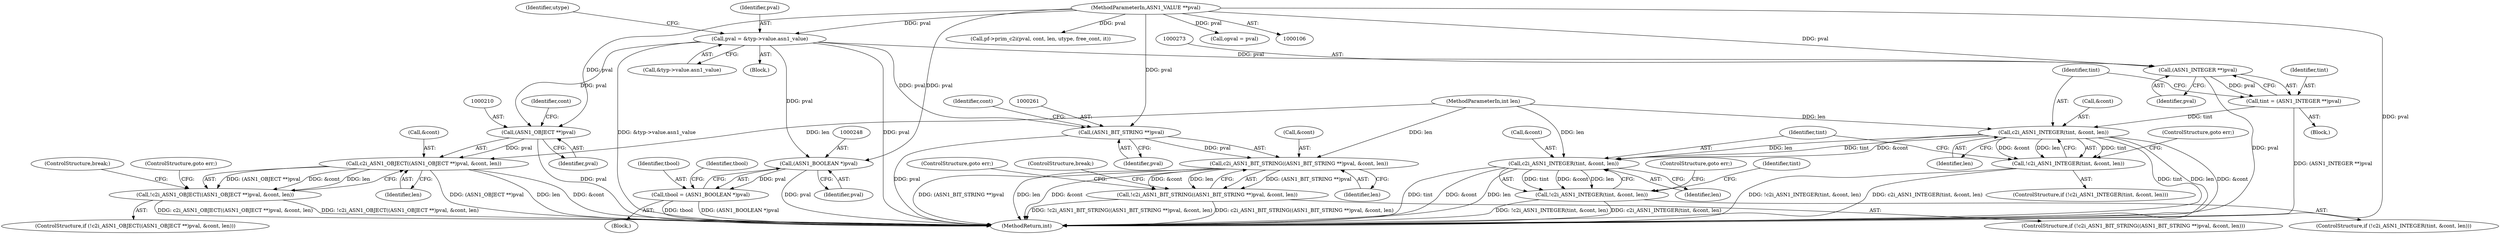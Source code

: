 digraph "0_openssl_f5da52e308a6aeea6d5f3df98c4da295d7e9cc27_0@pointer" {
"1000194" [label="(Call,pval = &typ->value.asn1_value)"];
"1000107" [label="(MethodParameterIn,ASN1_VALUE **pval)"];
"1000209" [label="(Call,(ASN1_OBJECT **)pval)"];
"1000208" [label="(Call,c2i_ASN1_OBJECT((ASN1_OBJECT **)pval, &cont, len))"];
"1000207" [label="(Call,!c2i_ASN1_OBJECT((ASN1_OBJECT **)pval, &cont, len))"];
"1000247" [label="(Call,(ASN1_BOOLEAN *)pval)"];
"1000245" [label="(Call,tbool = (ASN1_BOOLEAN *)pval)"];
"1000260" [label="(Call,(ASN1_BIT_STRING **)pval)"];
"1000259" [label="(Call,c2i_ASN1_BIT_STRING((ASN1_BIT_STRING **)pval, &cont, len))"];
"1000258" [label="(Call,!c2i_ASN1_BIT_STRING((ASN1_BIT_STRING **)pval, &cont, len))"];
"1000272" [label="(Call,(ASN1_INTEGER **)pval)"];
"1000270" [label="(Call,tint = (ASN1_INTEGER **)pval)"];
"1000277" [label="(Call,c2i_ASN1_INTEGER(tint, &cont, len))"];
"1000276" [label="(Call,!c2i_ASN1_INTEGER(tint, &cont, len))"];
"1000285" [label="(Call,c2i_ASN1_INTEGER(tint, &cont, len))"];
"1000284" [label="(Call,!c2i_ASN1_INTEGER(tint, &cont, len))"];
"1000212" [label="(Call,&cont)"];
"1000249" [label="(Identifier,pval)"];
"1000141" [label="(Call,pf->prim_c2i(pval, cont, len, utype, free_cont, it))"];
"1000215" [label="(ControlStructure,goto err;)"];
"1000203" [label="(Identifier,utype)"];
"1000191" [label="(Call,opval = pval)"];
"1000294" [label="(Identifier,tint)"];
"1000263" [label="(Call,&cont)"];
"1000281" [label="(Identifier,len)"];
"1000208" [label="(Call,c2i_ASN1_OBJECT((ASN1_OBJECT **)pval, &cont, len))"];
"1000194" [label="(Call,pval = &typ->value.asn1_value)"];
"1000276" [label="(Call,!c2i_ASN1_INTEGER(tint, &cont, len))"];
"1000271" [label="(Identifier,tint)"];
"1000195" [label="(Identifier,pval)"];
"1000464" [label="(MethodReturn,int)"];
"1000260" [label="(Call,(ASN1_BIT_STRING **)pval)"];
"1000270" [label="(Call,tint = (ASN1_INTEGER **)pval)"];
"1000277" [label="(Call,c2i_ASN1_INTEGER(tint, &cont, len))"];
"1000196" [label="(Call,&typ->value.asn1_value)"];
"1000282" [label="(ControlStructure,goto err;)"];
"1000272" [label="(Call,(ASN1_INTEGER **)pval)"];
"1000216" [label="(ControlStructure,break;)"];
"1000274" [label="(Identifier,pval)"];
"1000207" [label="(Call,!c2i_ASN1_OBJECT((ASN1_OBJECT **)pval, &cont, len))"];
"1000154" [label="(Block,)"];
"1000246" [label="(Identifier,tbool)"];
"1000265" [label="(Identifier,len)"];
"1000257" [label="(ControlStructure,if (!c2i_ASN1_BIT_STRING((ASN1_BIT_STRING **)pval, &cont, len)))"];
"1000264" [label="(Identifier,cont)"];
"1000275" [label="(ControlStructure,if (!c2i_ASN1_INTEGER(tint, &cont, len)))"];
"1000262" [label="(Identifier,pval)"];
"1000266" [label="(ControlStructure,goto err;)"];
"1000278" [label="(Identifier,tint)"];
"1000279" [label="(Call,&cont)"];
"1000287" [label="(Call,&cont)"];
"1000109" [label="(MethodParameterIn,int len)"];
"1000258" [label="(Call,!c2i_ASN1_BIT_STRING((ASN1_BIT_STRING **)pval, &cont, len))"];
"1000289" [label="(Identifier,len)"];
"1000252" [label="(Identifier,tbool)"];
"1000211" [label="(Identifier,pval)"];
"1000286" [label="(Identifier,tint)"];
"1000283" [label="(ControlStructure,if (!c2i_ASN1_INTEGER(tint, &cont, len)))"];
"1000245" [label="(Call,tbool = (ASN1_BOOLEAN *)pval)"];
"1000259" [label="(Call,c2i_ASN1_BIT_STRING((ASN1_BIT_STRING **)pval, &cont, len))"];
"1000290" [label="(ControlStructure,goto err;)"];
"1000107" [label="(MethodParameterIn,ASN1_VALUE **pval)"];
"1000213" [label="(Identifier,cont)"];
"1000214" [label="(Identifier,len)"];
"1000209" [label="(Call,(ASN1_OBJECT **)pval)"];
"1000284" [label="(Call,!c2i_ASN1_INTEGER(tint, &cont, len))"];
"1000267" [label="(ControlStructure,break;)"];
"1000204" [label="(Block,)"];
"1000247" [label="(Call,(ASN1_BOOLEAN *)pval)"];
"1000285" [label="(Call,c2i_ASN1_INTEGER(tint, &cont, len))"];
"1000243" [label="(Block,)"];
"1000206" [label="(ControlStructure,if (!c2i_ASN1_OBJECT((ASN1_OBJECT **)pval, &cont, len)))"];
"1000194" -> "1000154"  [label="AST: "];
"1000194" -> "1000196"  [label="CFG: "];
"1000195" -> "1000194"  [label="AST: "];
"1000196" -> "1000194"  [label="AST: "];
"1000203" -> "1000194"  [label="CFG: "];
"1000194" -> "1000464"  [label="DDG: pval"];
"1000194" -> "1000464"  [label="DDG: &typ->value.asn1_value"];
"1000107" -> "1000194"  [label="DDG: pval"];
"1000194" -> "1000209"  [label="DDG: pval"];
"1000194" -> "1000247"  [label="DDG: pval"];
"1000194" -> "1000260"  [label="DDG: pval"];
"1000194" -> "1000272"  [label="DDG: pval"];
"1000107" -> "1000106"  [label="AST: "];
"1000107" -> "1000464"  [label="DDG: pval"];
"1000107" -> "1000141"  [label="DDG: pval"];
"1000107" -> "1000191"  [label="DDG: pval"];
"1000107" -> "1000209"  [label="DDG: pval"];
"1000107" -> "1000247"  [label="DDG: pval"];
"1000107" -> "1000260"  [label="DDG: pval"];
"1000107" -> "1000272"  [label="DDG: pval"];
"1000209" -> "1000208"  [label="AST: "];
"1000209" -> "1000211"  [label="CFG: "];
"1000210" -> "1000209"  [label="AST: "];
"1000211" -> "1000209"  [label="AST: "];
"1000213" -> "1000209"  [label="CFG: "];
"1000209" -> "1000464"  [label="DDG: pval"];
"1000209" -> "1000208"  [label="DDG: pval"];
"1000208" -> "1000207"  [label="AST: "];
"1000208" -> "1000214"  [label="CFG: "];
"1000212" -> "1000208"  [label="AST: "];
"1000214" -> "1000208"  [label="AST: "];
"1000207" -> "1000208"  [label="CFG: "];
"1000208" -> "1000464"  [label="DDG: (ASN1_OBJECT **)pval"];
"1000208" -> "1000464"  [label="DDG: len"];
"1000208" -> "1000464"  [label="DDG: &cont"];
"1000208" -> "1000207"  [label="DDG: (ASN1_OBJECT **)pval"];
"1000208" -> "1000207"  [label="DDG: &cont"];
"1000208" -> "1000207"  [label="DDG: len"];
"1000109" -> "1000208"  [label="DDG: len"];
"1000207" -> "1000206"  [label="AST: "];
"1000215" -> "1000207"  [label="CFG: "];
"1000216" -> "1000207"  [label="CFG: "];
"1000207" -> "1000464"  [label="DDG: c2i_ASN1_OBJECT((ASN1_OBJECT **)pval, &cont, len)"];
"1000207" -> "1000464"  [label="DDG: !c2i_ASN1_OBJECT((ASN1_OBJECT **)pval, &cont, len)"];
"1000247" -> "1000245"  [label="AST: "];
"1000247" -> "1000249"  [label="CFG: "];
"1000248" -> "1000247"  [label="AST: "];
"1000249" -> "1000247"  [label="AST: "];
"1000245" -> "1000247"  [label="CFG: "];
"1000247" -> "1000464"  [label="DDG: pval"];
"1000247" -> "1000245"  [label="DDG: pval"];
"1000245" -> "1000243"  [label="AST: "];
"1000246" -> "1000245"  [label="AST: "];
"1000252" -> "1000245"  [label="CFG: "];
"1000245" -> "1000464"  [label="DDG: tbool"];
"1000245" -> "1000464"  [label="DDG: (ASN1_BOOLEAN *)pval"];
"1000260" -> "1000259"  [label="AST: "];
"1000260" -> "1000262"  [label="CFG: "];
"1000261" -> "1000260"  [label="AST: "];
"1000262" -> "1000260"  [label="AST: "];
"1000264" -> "1000260"  [label="CFG: "];
"1000260" -> "1000464"  [label="DDG: pval"];
"1000260" -> "1000259"  [label="DDG: pval"];
"1000259" -> "1000258"  [label="AST: "];
"1000259" -> "1000265"  [label="CFG: "];
"1000263" -> "1000259"  [label="AST: "];
"1000265" -> "1000259"  [label="AST: "];
"1000258" -> "1000259"  [label="CFG: "];
"1000259" -> "1000464"  [label="DDG: (ASN1_BIT_STRING **)pval"];
"1000259" -> "1000464"  [label="DDG: len"];
"1000259" -> "1000464"  [label="DDG: &cont"];
"1000259" -> "1000258"  [label="DDG: (ASN1_BIT_STRING **)pval"];
"1000259" -> "1000258"  [label="DDG: &cont"];
"1000259" -> "1000258"  [label="DDG: len"];
"1000109" -> "1000259"  [label="DDG: len"];
"1000258" -> "1000257"  [label="AST: "];
"1000266" -> "1000258"  [label="CFG: "];
"1000267" -> "1000258"  [label="CFG: "];
"1000258" -> "1000464"  [label="DDG: c2i_ASN1_BIT_STRING((ASN1_BIT_STRING **)pval, &cont, len)"];
"1000258" -> "1000464"  [label="DDG: !c2i_ASN1_BIT_STRING((ASN1_BIT_STRING **)pval, &cont, len)"];
"1000272" -> "1000270"  [label="AST: "];
"1000272" -> "1000274"  [label="CFG: "];
"1000273" -> "1000272"  [label="AST: "];
"1000274" -> "1000272"  [label="AST: "];
"1000270" -> "1000272"  [label="CFG: "];
"1000272" -> "1000464"  [label="DDG: pval"];
"1000272" -> "1000270"  [label="DDG: pval"];
"1000270" -> "1000204"  [label="AST: "];
"1000271" -> "1000270"  [label="AST: "];
"1000278" -> "1000270"  [label="CFG: "];
"1000270" -> "1000464"  [label="DDG: (ASN1_INTEGER **)pval"];
"1000270" -> "1000277"  [label="DDG: tint"];
"1000277" -> "1000276"  [label="AST: "];
"1000277" -> "1000281"  [label="CFG: "];
"1000278" -> "1000277"  [label="AST: "];
"1000279" -> "1000277"  [label="AST: "];
"1000281" -> "1000277"  [label="AST: "];
"1000276" -> "1000277"  [label="CFG: "];
"1000277" -> "1000464"  [label="DDG: tint"];
"1000277" -> "1000464"  [label="DDG: len"];
"1000277" -> "1000464"  [label="DDG: &cont"];
"1000277" -> "1000276"  [label="DDG: tint"];
"1000277" -> "1000276"  [label="DDG: &cont"];
"1000277" -> "1000276"  [label="DDG: len"];
"1000109" -> "1000277"  [label="DDG: len"];
"1000277" -> "1000285"  [label="DDG: tint"];
"1000277" -> "1000285"  [label="DDG: &cont"];
"1000277" -> "1000285"  [label="DDG: len"];
"1000276" -> "1000275"  [label="AST: "];
"1000282" -> "1000276"  [label="CFG: "];
"1000286" -> "1000276"  [label="CFG: "];
"1000276" -> "1000464"  [label="DDG: !c2i_ASN1_INTEGER(tint, &cont, len)"];
"1000276" -> "1000464"  [label="DDG: c2i_ASN1_INTEGER(tint, &cont, len)"];
"1000285" -> "1000284"  [label="AST: "];
"1000285" -> "1000289"  [label="CFG: "];
"1000286" -> "1000285"  [label="AST: "];
"1000287" -> "1000285"  [label="AST: "];
"1000289" -> "1000285"  [label="AST: "];
"1000284" -> "1000285"  [label="CFG: "];
"1000285" -> "1000464"  [label="DDG: tint"];
"1000285" -> "1000464"  [label="DDG: &cont"];
"1000285" -> "1000464"  [label="DDG: len"];
"1000285" -> "1000284"  [label="DDG: tint"];
"1000285" -> "1000284"  [label="DDG: &cont"];
"1000285" -> "1000284"  [label="DDG: len"];
"1000109" -> "1000285"  [label="DDG: len"];
"1000284" -> "1000283"  [label="AST: "];
"1000290" -> "1000284"  [label="CFG: "];
"1000294" -> "1000284"  [label="CFG: "];
"1000284" -> "1000464"  [label="DDG: c2i_ASN1_INTEGER(tint, &cont, len)"];
"1000284" -> "1000464"  [label="DDG: !c2i_ASN1_INTEGER(tint, &cont, len)"];
}
